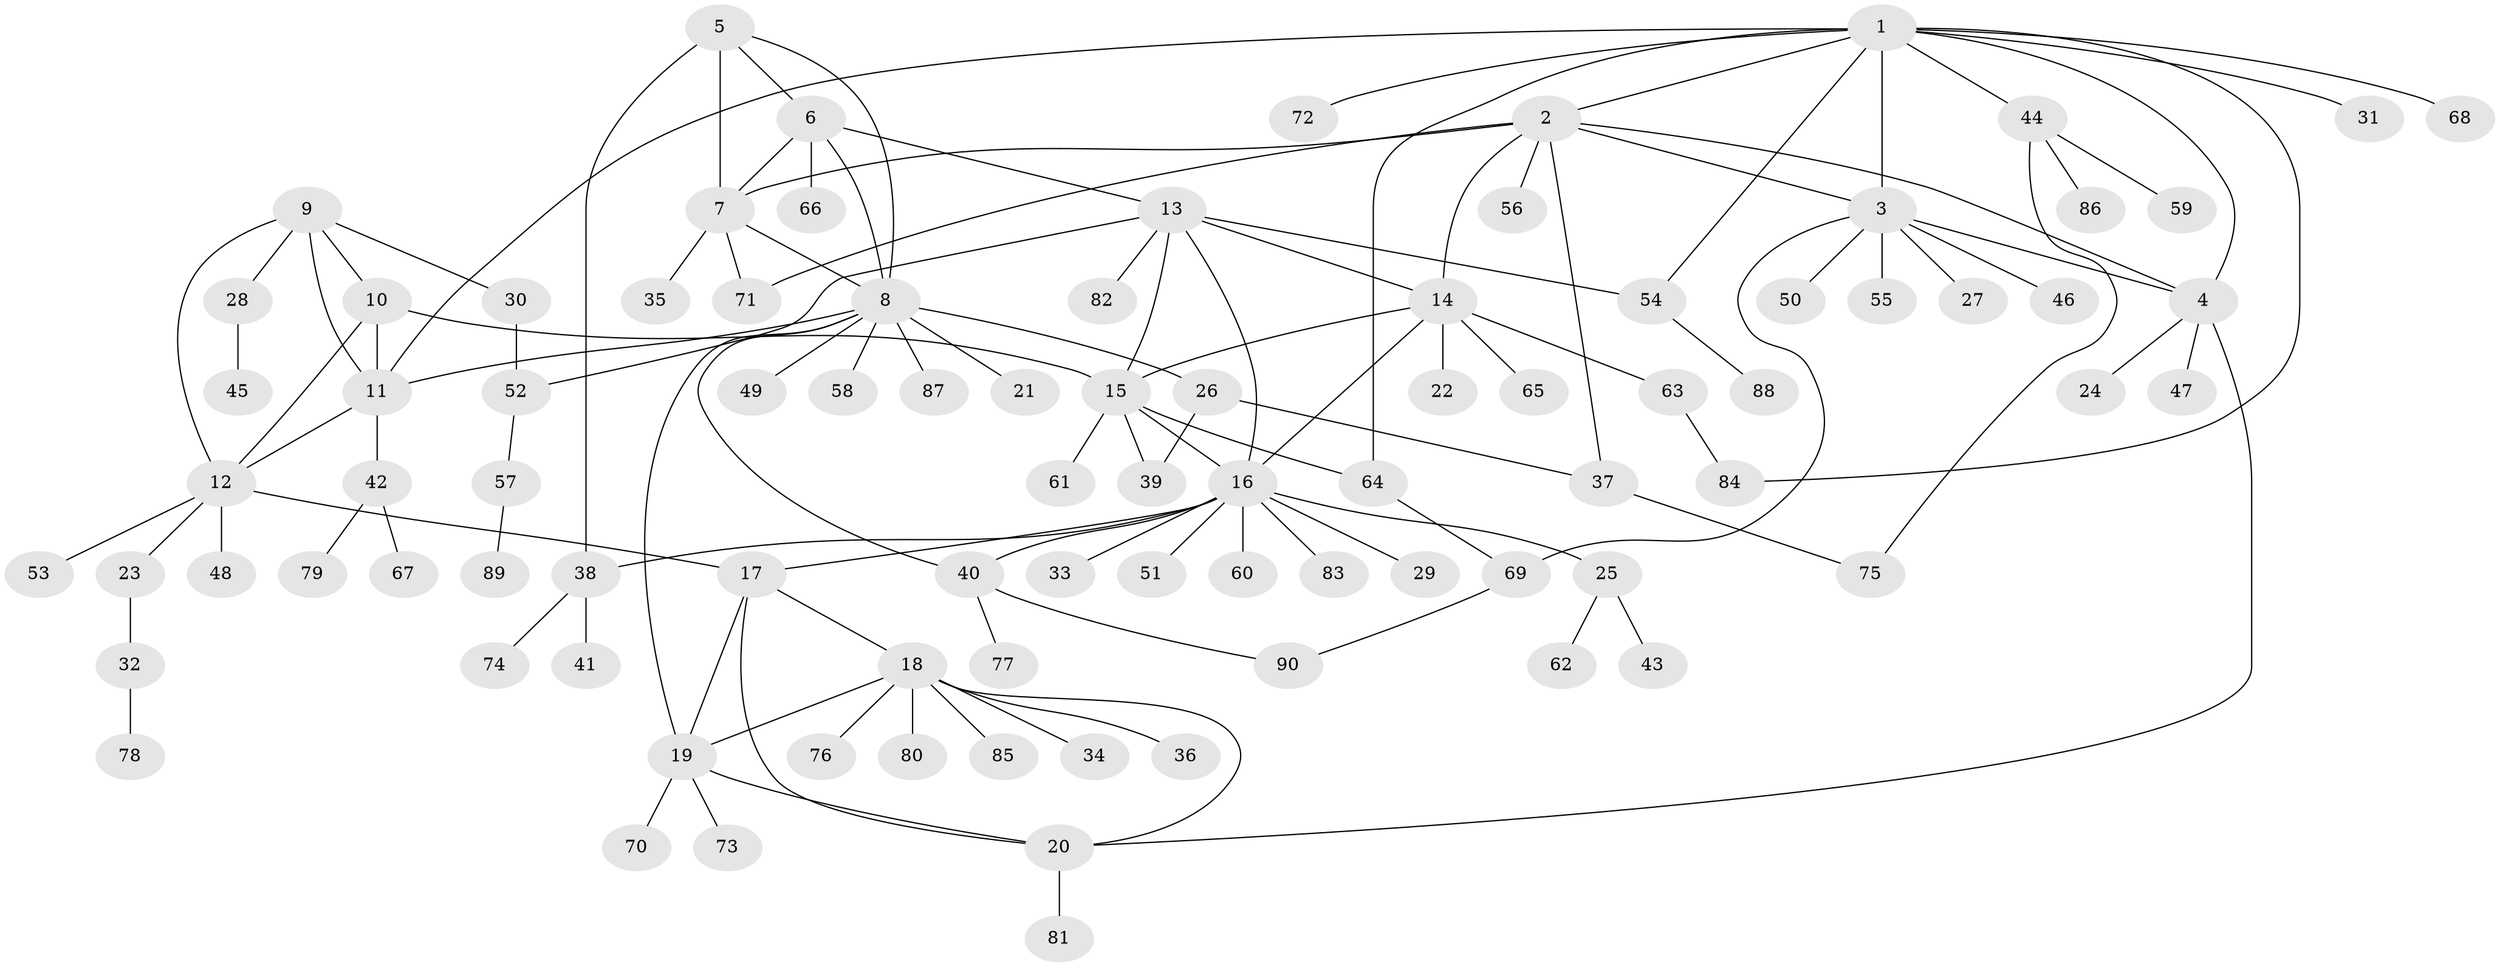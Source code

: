 // Generated by graph-tools (version 1.1) at 2025/50/03/09/25 03:50:40]
// undirected, 90 vertices, 122 edges
graph export_dot {
graph [start="1"]
  node [color=gray90,style=filled];
  1;
  2;
  3;
  4;
  5;
  6;
  7;
  8;
  9;
  10;
  11;
  12;
  13;
  14;
  15;
  16;
  17;
  18;
  19;
  20;
  21;
  22;
  23;
  24;
  25;
  26;
  27;
  28;
  29;
  30;
  31;
  32;
  33;
  34;
  35;
  36;
  37;
  38;
  39;
  40;
  41;
  42;
  43;
  44;
  45;
  46;
  47;
  48;
  49;
  50;
  51;
  52;
  53;
  54;
  55;
  56;
  57;
  58;
  59;
  60;
  61;
  62;
  63;
  64;
  65;
  66;
  67;
  68;
  69;
  70;
  71;
  72;
  73;
  74;
  75;
  76;
  77;
  78;
  79;
  80;
  81;
  82;
  83;
  84;
  85;
  86;
  87;
  88;
  89;
  90;
  1 -- 2;
  1 -- 3;
  1 -- 4;
  1 -- 11;
  1 -- 31;
  1 -- 44;
  1 -- 54;
  1 -- 64;
  1 -- 68;
  1 -- 72;
  1 -- 84;
  2 -- 3;
  2 -- 4;
  2 -- 7;
  2 -- 14;
  2 -- 37;
  2 -- 56;
  2 -- 71;
  3 -- 4;
  3 -- 27;
  3 -- 46;
  3 -- 50;
  3 -- 55;
  3 -- 69;
  4 -- 20;
  4 -- 24;
  4 -- 47;
  5 -- 6;
  5 -- 7;
  5 -- 8;
  5 -- 38;
  6 -- 7;
  6 -- 8;
  6 -- 13;
  6 -- 66;
  7 -- 8;
  7 -- 35;
  7 -- 71;
  8 -- 11;
  8 -- 19;
  8 -- 21;
  8 -- 26;
  8 -- 40;
  8 -- 49;
  8 -- 58;
  8 -- 87;
  9 -- 10;
  9 -- 11;
  9 -- 12;
  9 -- 28;
  9 -- 30;
  10 -- 11;
  10 -- 12;
  10 -- 15;
  11 -- 12;
  11 -- 42;
  12 -- 17;
  12 -- 23;
  12 -- 48;
  12 -- 53;
  13 -- 14;
  13 -- 15;
  13 -- 16;
  13 -- 52;
  13 -- 54;
  13 -- 82;
  14 -- 15;
  14 -- 16;
  14 -- 22;
  14 -- 63;
  14 -- 65;
  15 -- 16;
  15 -- 39;
  15 -- 61;
  15 -- 64;
  16 -- 17;
  16 -- 25;
  16 -- 29;
  16 -- 33;
  16 -- 38;
  16 -- 40;
  16 -- 51;
  16 -- 60;
  16 -- 83;
  17 -- 18;
  17 -- 19;
  17 -- 20;
  18 -- 19;
  18 -- 20;
  18 -- 34;
  18 -- 36;
  18 -- 76;
  18 -- 80;
  18 -- 85;
  19 -- 20;
  19 -- 70;
  19 -- 73;
  20 -- 81;
  23 -- 32;
  25 -- 43;
  25 -- 62;
  26 -- 37;
  26 -- 39;
  28 -- 45;
  30 -- 52;
  32 -- 78;
  37 -- 75;
  38 -- 41;
  38 -- 74;
  40 -- 77;
  40 -- 90;
  42 -- 67;
  42 -- 79;
  44 -- 59;
  44 -- 75;
  44 -- 86;
  52 -- 57;
  54 -- 88;
  57 -- 89;
  63 -- 84;
  64 -- 69;
  69 -- 90;
}
